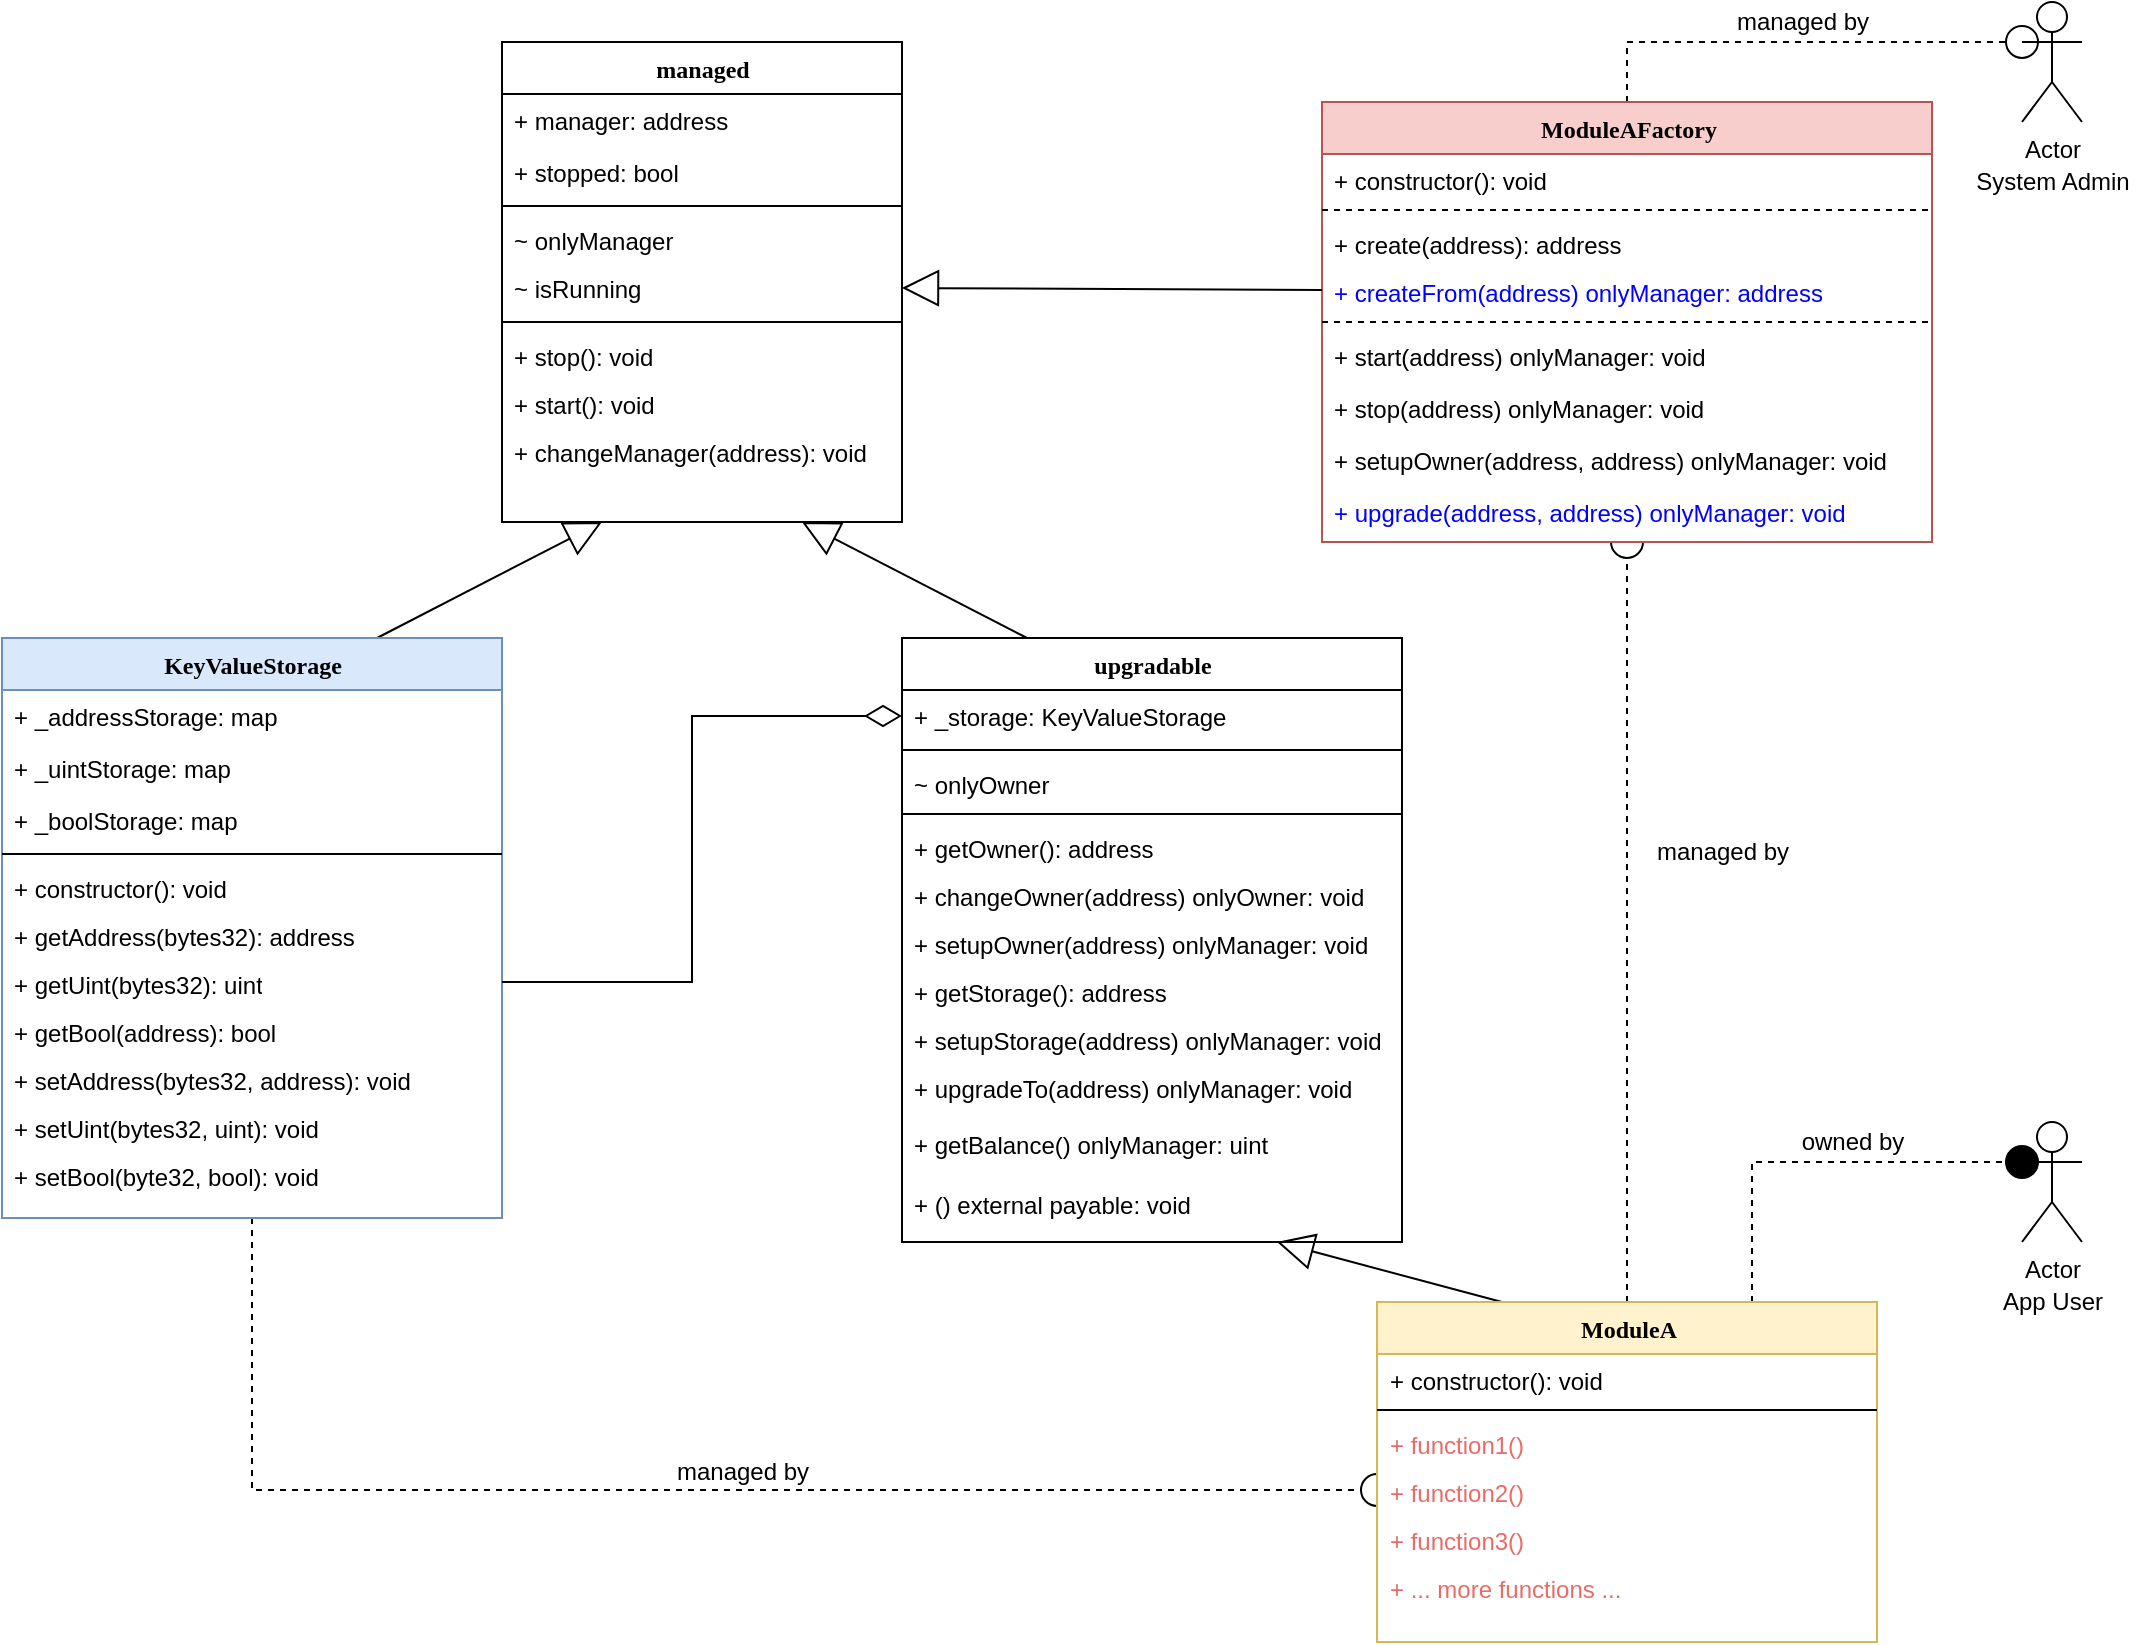 <mxfile version="12.8.2" type="device"><diagram name="Page-1" id="6133507b-19e7-1e82-6fc7-422aa6c4b21f"><mxGraphModel dx="818" dy="563" grid="1" gridSize="10" guides="1" tooltips="1" connect="1" arrows="1" fold="1" page="1" pageScale="1" pageWidth="1100" pageHeight="850" background="#ffffff" math="0" shadow="0"><root><mxCell id="0"/><mxCell id="1" parent="0"/><mxCell id="78961159f06e98e8-17" value="managed" style="swimlane;html=1;fontStyle=1;align=center;verticalAlign=top;childLayout=stackLayout;horizontal=1;startSize=26;horizontalStack=0;resizeParent=1;resizeLast=0;collapsible=1;marginBottom=0;swimlaneFillColor=#ffffff;rounded=0;shadow=0;comic=0;labelBackgroundColor=none;strokeWidth=1;fillColor=none;fontFamily=Verdana;fontSize=12" parent="1" vertex="1"><mxGeometry x="270" y="30" width="200" height="240" as="geometry"/></mxCell><mxCell id="78961159f06e98e8-23" value="+ manager: address" style="text;html=1;strokeColor=none;fillColor=none;align=left;verticalAlign=top;spacingLeft=4;spacingRight=4;whiteSpace=wrap;overflow=hidden;rotatable=0;points=[[0,0.5],[1,0.5]];portConstraint=eastwest;" parent="78961159f06e98e8-17" vertex="1"><mxGeometry y="26" width="200" height="26" as="geometry"/></mxCell><mxCell id="78961159f06e98e8-24" value="+ stopped: bool" style="text;html=1;strokeColor=none;fillColor=none;align=left;verticalAlign=top;spacingLeft=4;spacingRight=4;whiteSpace=wrap;overflow=hidden;rotatable=0;points=[[0,0.5],[1,0.5]];portConstraint=eastwest;" parent="78961159f06e98e8-17" vertex="1"><mxGeometry y="52" width="200" height="26" as="geometry"/></mxCell><mxCell id="78961159f06e98e8-19" value="" style="line;html=1;strokeWidth=1;fillColor=none;align=left;verticalAlign=middle;spacingTop=-1;spacingLeft=3;spacingRight=3;rotatable=0;labelPosition=right;points=[];portConstraint=eastwest;" parent="78961159f06e98e8-17" vertex="1"><mxGeometry y="78" width="200" height="8" as="geometry"/></mxCell><mxCell id="78961159f06e98e8-27" value="~ onlyManager" style="text;html=1;strokeColor=none;fillColor=none;align=left;verticalAlign=top;spacingLeft=4;spacingRight=4;whiteSpace=wrap;overflow=hidden;rotatable=0;points=[[0,0.5],[1,0.5]];portConstraint=eastwest;" parent="78961159f06e98e8-17" vertex="1"><mxGeometry y="86" width="200" height="24" as="geometry"/></mxCell><mxCell id="7qbNIuw2mng26a40mgWC-1" value="~ isRunning" style="text;html=1;strokeColor=none;fillColor=none;align=left;verticalAlign=top;spacingLeft=4;spacingRight=4;whiteSpace=wrap;overflow=hidden;rotatable=0;points=[[0,0.5],[1,0.5]];portConstraint=eastwest;" parent="78961159f06e98e8-17" vertex="1"><mxGeometry y="110" width="200" height="26" as="geometry"/></mxCell><mxCell id="7qbNIuw2mng26a40mgWC-2" value="" style="line;html=1;strokeWidth=1;fillColor=none;align=left;verticalAlign=middle;spacingTop=-1;spacingLeft=3;spacingRight=3;rotatable=0;labelPosition=right;points=[];portConstraint=eastwest;" parent="78961159f06e98e8-17" vertex="1"><mxGeometry y="136" width="200" height="8" as="geometry"/></mxCell><mxCell id="7qbNIuw2mng26a40mgWC-4" value="+ stop(): void" style="text;html=1;strokeColor=none;fillColor=none;align=left;verticalAlign=top;spacingLeft=4;spacingRight=4;whiteSpace=wrap;overflow=hidden;rotatable=0;points=[[0,0.5],[1,0.5]];portConstraint=eastwest;" parent="78961159f06e98e8-17" vertex="1"><mxGeometry y="144" width="200" height="24" as="geometry"/></mxCell><mxCell id="7qbNIuw2mng26a40mgWC-5" value="+ start(): void" style="text;html=1;strokeColor=none;fillColor=none;align=left;verticalAlign=top;spacingLeft=4;spacingRight=4;whiteSpace=wrap;overflow=hidden;rotatable=0;points=[[0,0.5],[1,0.5]];portConstraint=eastwest;" parent="78961159f06e98e8-17" vertex="1"><mxGeometry y="168" width="200" height="24" as="geometry"/></mxCell><mxCell id="7qbNIuw2mng26a40mgWC-6" value="+ changeManager(address): void" style="text;html=1;strokeColor=none;fillColor=none;align=left;verticalAlign=top;spacingLeft=4;spacingRight=4;whiteSpace=wrap;overflow=hidden;rotatable=0;points=[[0,0.5],[1,0.5]];portConstraint=eastwest;" parent="78961159f06e98e8-17" vertex="1"><mxGeometry y="192" width="200" height="24" as="geometry"/></mxCell><mxCell id="7qbNIuw2mng26a40mgWC-26" style="edgeStyle=none;rounded=0;orthogonalLoop=1;jettySize=auto;html=1;exitX=0.25;exitY=0;exitDx=0;exitDy=0;entryX=0.75;entryY=1;entryDx=0;entryDy=0;startSize=16;endArrow=block;endFill=0;endSize=16;" parent="1" source="7qbNIuw2mng26a40mgWC-7" target="78961159f06e98e8-17" edge="1"><mxGeometry relative="1" as="geometry"/></mxCell><mxCell id="7qbNIuw2mng26a40mgWC-7" value="upgradable" style="swimlane;html=1;fontStyle=1;align=center;verticalAlign=top;childLayout=stackLayout;horizontal=1;startSize=26;horizontalStack=0;resizeParent=1;resizeLast=0;collapsible=1;marginBottom=0;swimlaneFillColor=#ffffff;rounded=0;shadow=0;comic=0;labelBackgroundColor=none;strokeWidth=1;fillColor=none;fontFamily=Verdana;fontSize=12" parent="1" vertex="1"><mxGeometry x="470" y="328" width="250" height="302" as="geometry"/></mxCell><mxCell id="7qbNIuw2mng26a40mgWC-8" value="+ _storage: KeyValueStorage" style="text;html=1;strokeColor=none;fillColor=none;align=left;verticalAlign=top;spacingLeft=4;spacingRight=4;whiteSpace=wrap;overflow=hidden;rotatable=0;points=[[0,0.5],[1,0.5]];portConstraint=eastwest;" parent="7qbNIuw2mng26a40mgWC-7" vertex="1"><mxGeometry y="26" width="250" height="26" as="geometry"/></mxCell><mxCell id="7qbNIuw2mng26a40mgWC-10" value="" style="line;html=1;strokeWidth=1;fillColor=none;align=left;verticalAlign=middle;spacingTop=-1;spacingLeft=3;spacingRight=3;rotatable=0;labelPosition=right;points=[];portConstraint=eastwest;" parent="7qbNIuw2mng26a40mgWC-7" vertex="1"><mxGeometry y="52" width="250" height="8" as="geometry"/></mxCell><mxCell id="7qbNIuw2mng26a40mgWC-11" value="~ onlyOwner" style="text;html=1;strokeColor=none;fillColor=none;align=left;verticalAlign=top;spacingLeft=4;spacingRight=4;whiteSpace=wrap;overflow=hidden;rotatable=0;points=[[0,0.5],[1,0.5]];portConstraint=eastwest;" parent="7qbNIuw2mng26a40mgWC-7" vertex="1"><mxGeometry y="60" width="250" height="24" as="geometry"/></mxCell><mxCell id="7qbNIuw2mng26a40mgWC-13" value="" style="line;html=1;strokeWidth=1;fillColor=none;align=left;verticalAlign=middle;spacingTop=-1;spacingLeft=3;spacingRight=3;rotatable=0;labelPosition=right;points=[];portConstraint=eastwest;" parent="7qbNIuw2mng26a40mgWC-7" vertex="1"><mxGeometry y="84" width="250" height="8" as="geometry"/></mxCell><mxCell id="7qbNIuw2mng26a40mgWC-14" value="+ getOwner(): address" style="text;html=1;strokeColor=none;fillColor=none;align=left;verticalAlign=top;spacingLeft=4;spacingRight=4;whiteSpace=wrap;overflow=hidden;rotatable=0;points=[[0,0.5],[1,0.5]];portConstraint=eastwest;" parent="7qbNIuw2mng26a40mgWC-7" vertex="1"><mxGeometry y="92" width="250" height="24" as="geometry"/></mxCell><mxCell id="7qbNIuw2mng26a40mgWC-15" value="+ changeOwner(address) onlyOwner: void" style="text;html=1;strokeColor=none;fillColor=none;align=left;verticalAlign=top;spacingLeft=4;spacingRight=4;whiteSpace=wrap;overflow=hidden;rotatable=0;points=[[0,0.5],[1,0.5]];portConstraint=eastwest;" parent="7qbNIuw2mng26a40mgWC-7" vertex="1"><mxGeometry y="116" width="250" height="24" as="geometry"/></mxCell><mxCell id="7qbNIuw2mng26a40mgWC-16" value="+ setupOwner(address) onlyManager: void" style="text;html=1;strokeColor=none;fillColor=none;align=left;verticalAlign=top;spacingLeft=4;spacingRight=4;whiteSpace=wrap;overflow=hidden;rotatable=0;points=[[0,0.5],[1,0.5]];portConstraint=eastwest;" parent="7qbNIuw2mng26a40mgWC-7" vertex="1"><mxGeometry y="140" width="250" height="24" as="geometry"/></mxCell><mxCell id="7qbNIuw2mng26a40mgWC-53" value="+ getStorage(): address" style="text;html=1;strokeColor=none;fillColor=none;align=left;verticalAlign=top;spacingLeft=4;spacingRight=4;whiteSpace=wrap;overflow=hidden;rotatable=0;points=[[0,0.5],[1,0.5]];portConstraint=eastwest;" parent="7qbNIuw2mng26a40mgWC-7" vertex="1"><mxGeometry y="164" width="250" height="24" as="geometry"/></mxCell><mxCell id="7qbNIuw2mng26a40mgWC-90" value="+ setupStorage(address) onlyManager: void" style="text;html=1;strokeColor=none;fillColor=none;align=left;verticalAlign=top;spacingLeft=4;spacingRight=4;whiteSpace=wrap;overflow=hidden;rotatable=0;points=[[0,0.5],[1,0.5]];portConstraint=eastwest;" parent="7qbNIuw2mng26a40mgWC-7" vertex="1"><mxGeometry y="188" width="250" height="24" as="geometry"/></mxCell><mxCell id="7qbNIuw2mng26a40mgWC-54" value="+ upgradeTo(address) onlyManager: void" style="text;html=1;strokeColor=none;fillColor=none;align=left;verticalAlign=top;spacingLeft=4;spacingRight=4;whiteSpace=wrap;overflow=hidden;rotatable=0;points=[[0,0.5],[1,0.5]];portConstraint=eastwest;" parent="7qbNIuw2mng26a40mgWC-7" vertex="1"><mxGeometry y="212" width="250" height="28" as="geometry"/></mxCell><mxCell id="7qbNIuw2mng26a40mgWC-91" value="+ getBalance() onlyManager: uint" style="text;html=1;strokeColor=none;fillColor=none;align=left;verticalAlign=top;spacingLeft=4;spacingRight=4;whiteSpace=wrap;overflow=hidden;rotatable=0;points=[[0,0.5],[1,0.5]];portConstraint=eastwest;" parent="7qbNIuw2mng26a40mgWC-7" vertex="1"><mxGeometry y="240" width="250" height="30" as="geometry"/></mxCell><mxCell id="7qbNIuw2mng26a40mgWC-92" value="+ () external payable: void" style="text;html=1;strokeColor=none;fillColor=none;align=left;verticalAlign=top;spacingLeft=4;spacingRight=4;whiteSpace=wrap;overflow=hidden;rotatable=0;points=[[0,0.5],[1,0.5]];portConstraint=eastwest;" parent="7qbNIuw2mng26a40mgWC-7" vertex="1"><mxGeometry y="270" width="250" height="32" as="geometry"/></mxCell><mxCell id="7qbNIuw2mng26a40mgWC-25" style="rounded=0;orthogonalLoop=1;jettySize=auto;html=1;exitX=0.75;exitY=0;exitDx=0;exitDy=0;entryX=0.25;entryY=1;entryDx=0;entryDy=0;endArrow=block;endFill=0;endSize=16;startSize=16;" parent="1" source="7qbNIuw2mng26a40mgWC-17" target="78961159f06e98e8-17" edge="1"><mxGeometry relative="1" as="geometry"/></mxCell><mxCell id="7qbNIuw2mng26a40mgWC-67" style="edgeStyle=orthogonalEdgeStyle;rounded=0;orthogonalLoop=1;jettySize=auto;html=1;entryX=0;entryY=0.5;entryDx=0;entryDy=0;startArrow=none;startFill=0;startSize=16;endArrow=oval;endFill=0;endSize=16;fontColor=#EA6B66;exitX=0.5;exitY=1;exitDx=0;exitDy=0;dashed=1;" parent="1" source="7qbNIuw2mng26a40mgWC-17" target="7qbNIuw2mng26a40mgWC-39" edge="1"><mxGeometry relative="1" as="geometry"><mxPoint x="120" y="675" as="sourcePoint"/></mxGeometry></mxCell><mxCell id="7qbNIuw2mng26a40mgWC-17" value="KeyValueStorage" style="swimlane;html=1;fontStyle=1;align=center;verticalAlign=top;childLayout=stackLayout;horizontal=1;startSize=26;horizontalStack=0;resizeParent=1;resizeLast=0;collapsible=1;marginBottom=0;swimlaneFillColor=#ffffff;rounded=0;shadow=0;comic=0;labelBackgroundColor=none;strokeWidth=1;fillColor=#dae8fc;fontFamily=Verdana;fontSize=12;strokeColor=#6c8ebf;" parent="1" vertex="1"><mxGeometry x="20" y="328" width="250" height="290" as="geometry"/></mxCell><mxCell id="7qbNIuw2mng26a40mgWC-18" value="+ _addressStorage: map" style="text;html=1;strokeColor=none;fillColor=none;align=left;verticalAlign=top;spacingLeft=4;spacingRight=4;whiteSpace=wrap;overflow=hidden;rotatable=0;points=[[0,0.5],[1,0.5]];portConstraint=eastwest;" parent="7qbNIuw2mng26a40mgWC-17" vertex="1"><mxGeometry y="26" width="250" height="26" as="geometry"/></mxCell><mxCell id="7qbNIuw2mng26a40mgWC-27" value="+ _uintStorage: map" style="text;html=1;strokeColor=none;fillColor=none;align=left;verticalAlign=top;spacingLeft=4;spacingRight=4;whiteSpace=wrap;overflow=hidden;rotatable=0;points=[[0,0.5],[1,0.5]];portConstraint=eastwest;" parent="7qbNIuw2mng26a40mgWC-17" vertex="1"><mxGeometry y="52" width="250" height="26" as="geometry"/></mxCell><mxCell id="7qbNIuw2mng26a40mgWC-28" value="+ _boolStorage: map" style="text;html=1;strokeColor=none;fillColor=none;align=left;verticalAlign=top;spacingLeft=4;spacingRight=4;whiteSpace=wrap;overflow=hidden;rotatable=0;points=[[0,0.5],[1,0.5]];portConstraint=eastwest;" parent="7qbNIuw2mng26a40mgWC-17" vertex="1"><mxGeometry y="78" width="250" height="26" as="geometry"/></mxCell><mxCell id="7qbNIuw2mng26a40mgWC-19" value="" style="line;html=1;strokeWidth=1;fillColor=none;align=left;verticalAlign=middle;spacingTop=-1;spacingLeft=3;spacingRight=3;rotatable=0;labelPosition=right;points=[];portConstraint=eastwest;" parent="7qbNIuw2mng26a40mgWC-17" vertex="1"><mxGeometry y="104" width="250" height="8" as="geometry"/></mxCell><mxCell id="7qbNIuw2mng26a40mgWC-89" value="+ constructor(): void" style="text;html=1;strokeColor=none;fillColor=none;align=left;verticalAlign=top;spacingLeft=4;spacingRight=4;whiteSpace=wrap;overflow=hidden;rotatable=0;points=[[0,0.5],[1,0.5]];portConstraint=eastwest;" parent="7qbNIuw2mng26a40mgWC-17" vertex="1"><mxGeometry y="112" width="250" height="24" as="geometry"/></mxCell><mxCell id="7qbNIuw2mng26a40mgWC-22" value="+ getAddress(bytes32): address" style="text;html=1;strokeColor=none;fillColor=none;align=left;verticalAlign=top;spacingLeft=4;spacingRight=4;whiteSpace=wrap;overflow=hidden;rotatable=0;points=[[0,0.5],[1,0.5]];portConstraint=eastwest;" parent="7qbNIuw2mng26a40mgWC-17" vertex="1"><mxGeometry y="136" width="250" height="24" as="geometry"/></mxCell><mxCell id="7qbNIuw2mng26a40mgWC-23" value="+ getUint(bytes32): uint" style="text;html=1;strokeColor=none;fillColor=none;align=left;verticalAlign=top;spacingLeft=4;spacingRight=4;whiteSpace=wrap;overflow=hidden;rotatable=0;points=[[0,0.5],[1,0.5]];portConstraint=eastwest;" parent="7qbNIuw2mng26a40mgWC-17" vertex="1"><mxGeometry y="160" width="250" height="24" as="geometry"/></mxCell><mxCell id="7qbNIuw2mng26a40mgWC-24" value="+ getBool(address): bool" style="text;html=1;strokeColor=none;fillColor=none;align=left;verticalAlign=top;spacingLeft=4;spacingRight=4;whiteSpace=wrap;overflow=hidden;rotatable=0;points=[[0,0.5],[1,0.5]];portConstraint=eastwest;" parent="7qbNIuw2mng26a40mgWC-17" vertex="1"><mxGeometry y="184" width="250" height="24" as="geometry"/></mxCell><mxCell id="7qbNIuw2mng26a40mgWC-29" value="+ setAddress(bytes32, address): void" style="text;html=1;strokeColor=none;fillColor=none;align=left;verticalAlign=top;spacingLeft=4;spacingRight=4;whiteSpace=wrap;overflow=hidden;rotatable=0;points=[[0,0.5],[1,0.5]];portConstraint=eastwest;" parent="7qbNIuw2mng26a40mgWC-17" vertex="1"><mxGeometry y="208" width="250" height="24" as="geometry"/></mxCell><mxCell id="7qbNIuw2mng26a40mgWC-30" value="+ setUint(bytes32, uint): void" style="text;html=1;strokeColor=none;fillColor=none;align=left;verticalAlign=top;spacingLeft=4;spacingRight=4;whiteSpace=wrap;overflow=hidden;rotatable=0;points=[[0,0.5],[1,0.5]];portConstraint=eastwest;" parent="7qbNIuw2mng26a40mgWC-17" vertex="1"><mxGeometry y="232" width="250" height="24" as="geometry"/></mxCell><mxCell id="7qbNIuw2mng26a40mgWC-31" value="+ setBool(byte32, bool): void" style="text;html=1;strokeColor=none;fillColor=none;align=left;verticalAlign=top;spacingLeft=4;spacingRight=4;whiteSpace=wrap;overflow=hidden;rotatable=0;points=[[0,0.5],[1,0.5]];portConstraint=eastwest;" parent="7qbNIuw2mng26a40mgWC-17" vertex="1"><mxGeometry y="256" width="250" height="28" as="geometry"/></mxCell><mxCell id="7qbNIuw2mng26a40mgWC-32" style="edgeStyle=orthogonalEdgeStyle;rounded=0;orthogonalLoop=1;jettySize=auto;html=1;exitX=0;exitY=0.5;exitDx=0;exitDy=0;entryX=1;entryY=0.5;entryDx=0;entryDy=0;startSize=16;endArrow=none;endFill=0;endSize=16;startArrow=diamondThin;startFill=0;" parent="1" source="7qbNIuw2mng26a40mgWC-8" target="7qbNIuw2mng26a40mgWC-23" edge="1"><mxGeometry relative="1" as="geometry"/></mxCell><mxCell id="7qbNIuw2mng26a40mgWC-41" style="rounded=0;orthogonalLoop=1;jettySize=auto;html=1;exitX=0.25;exitY=0;exitDx=0;exitDy=0;entryX=0.75;entryY=1;entryDx=0;entryDy=0;startSize=16;endArrow=block;endFill=0;endSize=16;" parent="1" source="7qbNIuw2mng26a40mgWC-33" target="7qbNIuw2mng26a40mgWC-7" edge="1"><mxGeometry relative="1" as="geometry"/></mxCell><mxCell id="7qbNIuw2mng26a40mgWC-68" style="edgeStyle=orthogonalEdgeStyle;rounded=0;orthogonalLoop=1;jettySize=auto;html=1;exitX=0.5;exitY=0;exitDx=0;exitDy=0;entryX=0.5;entryY=1;entryDx=0;entryDy=0;dashed=1;startArrow=none;startFill=0;startSize=16;endArrow=oval;endFill=0;endSize=16;fontColor=#EA6B66;" parent="1" source="7qbNIuw2mng26a40mgWC-33" target="7qbNIuw2mng26a40mgWC-43" edge="1"><mxGeometry relative="1" as="geometry"/></mxCell><mxCell id="7qbNIuw2mng26a40mgWC-78" style="edgeStyle=orthogonalEdgeStyle;rounded=0;orthogonalLoop=1;jettySize=auto;html=1;exitX=0.75;exitY=0;exitDx=0;exitDy=0;entryX=0;entryY=0.333;entryDx=0;entryDy=0;entryPerimeter=0;dashed=1;startArrow=none;startFill=0;startSize=16;endArrow=oval;endFill=1;endSize=16;fontColor=#000000;" parent="1" source="7qbNIuw2mng26a40mgWC-33" target="7qbNIuw2mng26a40mgWC-77" edge="1"><mxGeometry relative="1" as="geometry"/></mxCell><mxCell id="7qbNIuw2mng26a40mgWC-33" value="ModuleA" style="swimlane;html=1;fontStyle=1;align=center;verticalAlign=top;childLayout=stackLayout;horizontal=1;startSize=26;horizontalStack=0;resizeParent=1;resizeLast=0;collapsible=1;marginBottom=0;swimlaneFillColor=#ffffff;rounded=0;shadow=0;comic=0;labelBackgroundColor=none;strokeWidth=1;fillColor=#fff2cc;fontFamily=Verdana;fontSize=12;strokeColor=#d6b656;" parent="1" vertex="1"><mxGeometry x="707.5" y="660" width="250" height="170" as="geometry"/></mxCell><mxCell id="7qbNIuw2mng26a40mgWC-36" value="+ constructor(): void" style="text;html=1;strokeColor=none;fillColor=none;align=left;verticalAlign=top;spacingLeft=4;spacingRight=4;whiteSpace=wrap;overflow=hidden;rotatable=0;points=[[0,0.5],[1,0.5]];portConstraint=eastwest;" parent="7qbNIuw2mng26a40mgWC-33" vertex="1"><mxGeometry y="26" width="250" height="24" as="geometry"/></mxCell><mxCell id="7qbNIuw2mng26a40mgWC-37" value="" style="line;html=1;strokeWidth=1;fillColor=none;align=left;verticalAlign=middle;spacingTop=-1;spacingLeft=3;spacingRight=3;rotatable=0;labelPosition=right;points=[];portConstraint=eastwest;" parent="7qbNIuw2mng26a40mgWC-33" vertex="1"><mxGeometry y="50" width="250" height="8" as="geometry"/></mxCell><mxCell id="7qbNIuw2mng26a40mgWC-38" value="+ function1()" style="text;html=1;strokeColor=none;fillColor=none;align=left;verticalAlign=top;spacingLeft=4;spacingRight=4;whiteSpace=wrap;overflow=hidden;rotatable=0;points=[[0,0.5],[1,0.5]];portConstraint=eastwest;fontColor=#EA6B66;" parent="7qbNIuw2mng26a40mgWC-33" vertex="1"><mxGeometry y="58" width="250" height="24" as="geometry"/></mxCell><mxCell id="7qbNIuw2mng26a40mgWC-39" value="+ function2()" style="text;html=1;strokeColor=none;fillColor=none;align=left;verticalAlign=top;spacingLeft=4;spacingRight=4;whiteSpace=wrap;overflow=hidden;rotatable=0;points=[[0,0.5],[1,0.5]];portConstraint=eastwest;fontColor=#EA6B66;" parent="7qbNIuw2mng26a40mgWC-33" vertex="1"><mxGeometry y="82" width="250" height="24" as="geometry"/></mxCell><mxCell id="7qbNIuw2mng26a40mgWC-40" value="+ function3()" style="text;html=1;strokeColor=none;fillColor=none;align=left;verticalAlign=top;spacingLeft=4;spacingRight=4;whiteSpace=wrap;overflow=hidden;rotatable=0;points=[[0,0.5],[1,0.5]];portConstraint=eastwest;fontColor=#EA6B66;" parent="7qbNIuw2mng26a40mgWC-33" vertex="1"><mxGeometry y="106" width="250" height="24" as="geometry"/></mxCell><mxCell id="7qbNIuw2mng26a40mgWC-42" value="+ ... more functions ..." style="text;html=1;strokeColor=none;fillColor=none;align=left;verticalAlign=top;spacingLeft=4;spacingRight=4;whiteSpace=wrap;overflow=hidden;rotatable=0;points=[[0,0.5],[1,0.5]];portConstraint=eastwest;fontColor=#EA6B66;" parent="7qbNIuw2mng26a40mgWC-33" vertex="1"><mxGeometry y="130" width="250" height="24" as="geometry"/></mxCell><mxCell id="7qbNIuw2mng26a40mgWC-73" style="edgeStyle=orthogonalEdgeStyle;rounded=0;orthogonalLoop=1;jettySize=auto;html=1;exitX=0.5;exitY=0;exitDx=0;exitDy=0;entryX=0;entryY=0.333;entryDx=0;entryDy=0;entryPerimeter=0;dashed=1;startArrow=none;startFill=0;startSize=16;endArrow=oval;endFill=0;endSize=16;fontColor=#000000;" parent="1" source="7qbNIuw2mng26a40mgWC-43" target="7qbNIuw2mng26a40mgWC-71" edge="1"><mxGeometry relative="1" as="geometry"/></mxCell><mxCell id="7qbNIuw2mng26a40mgWC-43" value="ModuleAFactory&lt;br&gt;" style="swimlane;html=1;fontStyle=1;align=center;verticalAlign=top;childLayout=stackLayout;horizontal=1;startSize=26;horizontalStack=0;resizeParent=1;resizeLast=0;collapsible=1;marginBottom=0;swimlaneFillColor=#ffffff;rounded=0;shadow=0;comic=0;labelBackgroundColor=none;strokeWidth=1;fillColor=#f8cecc;fontFamily=Verdana;fontSize=12;strokeColor=#b85450;" parent="1" vertex="1"><mxGeometry x="680" y="60" width="305" height="220" as="geometry"/></mxCell><mxCell id="7qbNIuw2mng26a40mgWC-82" value="+ constructor(): void" style="text;html=1;strokeColor=none;fillColor=none;align=left;verticalAlign=top;spacingLeft=4;spacingRight=4;whiteSpace=wrap;overflow=hidden;rotatable=0;points=[[0,0.5],[1,0.5]];portConstraint=eastwest;" parent="7qbNIuw2mng26a40mgWC-43" vertex="1"><mxGeometry y="26" width="305" height="24" as="geometry"/></mxCell><mxCell id="7qbNIuw2mng26a40mgWC-83" value="" style="line;html=1;strokeWidth=1;fillColor=none;align=left;verticalAlign=middle;spacingTop=-1;spacingLeft=3;spacingRight=3;rotatable=0;labelPosition=right;points=[];portConstraint=eastwest;dashed=1;" parent="7qbNIuw2mng26a40mgWC-43" vertex="1"><mxGeometry y="50" width="305" height="8" as="geometry"/></mxCell><mxCell id="7qbNIuw2mng26a40mgWC-46" value="+ create(address): address" style="text;html=1;strokeColor=none;fillColor=none;align=left;verticalAlign=top;spacingLeft=4;spacingRight=4;whiteSpace=wrap;overflow=hidden;rotatable=0;points=[[0,0.5],[1,0.5]];portConstraint=eastwest;" parent="7qbNIuw2mng26a40mgWC-43" vertex="1"><mxGeometry y="58" width="305" height="24" as="geometry"/></mxCell><mxCell id="7qbNIuw2mng26a40mgWC-47" value="+ createFrom(address) onlyManager: address" style="text;html=1;strokeColor=none;fillColor=none;align=left;verticalAlign=top;spacingLeft=4;spacingRight=4;whiteSpace=wrap;overflow=hidden;rotatable=0;points=[[0,0.5],[1,0.5]];portConstraint=eastwest;fontColor=#0000FF;" parent="7qbNIuw2mng26a40mgWC-43" vertex="1"><mxGeometry y="82" width="305" height="24" as="geometry"/></mxCell><mxCell id="7qbNIuw2mng26a40mgWC-84" value="" style="line;html=1;strokeWidth=1;fillColor=none;align=left;verticalAlign=middle;spacingTop=-1;spacingLeft=3;spacingRight=3;rotatable=0;labelPosition=right;points=[];portConstraint=eastwest;dashed=1;" parent="7qbNIuw2mng26a40mgWC-43" vertex="1"><mxGeometry y="106" width="305" height="8" as="geometry"/></mxCell><mxCell id="7qbNIuw2mng26a40mgWC-85" value="+ start(address) onlyManager: void" style="text;html=1;strokeColor=none;fillColor=none;align=left;verticalAlign=top;spacingLeft=4;spacingRight=4;whiteSpace=wrap;overflow=hidden;rotatable=0;points=[[0,0.5],[1,0.5]];portConstraint=eastwest;" parent="7qbNIuw2mng26a40mgWC-43" vertex="1"><mxGeometry y="114" width="305" height="26" as="geometry"/></mxCell><mxCell id="7qbNIuw2mng26a40mgWC-86" value="+ stop(address) onlyManager: void" style="text;html=1;strokeColor=none;fillColor=none;align=left;verticalAlign=top;spacingLeft=4;spacingRight=4;whiteSpace=wrap;overflow=hidden;rotatable=0;points=[[0,0.5],[1,0.5]];portConstraint=eastwest;" parent="7qbNIuw2mng26a40mgWC-43" vertex="1"><mxGeometry y="140" width="305" height="26" as="geometry"/></mxCell><mxCell id="7qbNIuw2mng26a40mgWC-87" value="+ setupOwner(address, address) onlyManager: void" style="text;html=1;strokeColor=none;fillColor=none;align=left;verticalAlign=top;spacingLeft=4;spacingRight=4;whiteSpace=wrap;overflow=hidden;rotatable=0;points=[[0,0.5],[1,0.5]];portConstraint=eastwest;" parent="7qbNIuw2mng26a40mgWC-43" vertex="1"><mxGeometry y="166" width="305" height="26" as="geometry"/></mxCell><mxCell id="7qbNIuw2mng26a40mgWC-88" value="+ upgrade(address, address) onlyManager: void" style="text;html=1;strokeColor=none;fillColor=none;align=left;verticalAlign=top;spacingLeft=4;spacingRight=4;whiteSpace=wrap;overflow=hidden;rotatable=0;points=[[0,0.5],[1,0.5]];portConstraint=eastwest;fontColor=#0000FF;" parent="7qbNIuw2mng26a40mgWC-43" vertex="1"><mxGeometry y="192" width="305" height="26" as="geometry"/></mxCell><mxCell id="7qbNIuw2mng26a40mgWC-50" style="edgeStyle=none;rounded=0;orthogonalLoop=1;jettySize=auto;html=1;entryX=1;entryY=0.5;entryDx=0;entryDy=0;startSize=16;endArrow=block;endFill=0;endSize=16;exitX=0;exitY=0.5;exitDx=0;exitDy=0;" parent="1" source="7qbNIuw2mng26a40mgWC-47" target="7qbNIuw2mng26a40mgWC-1" edge="1"><mxGeometry relative="1" as="geometry"><mxPoint x="660" y="150" as="sourcePoint"/></mxGeometry></mxCell><mxCell id="7qbNIuw2mng26a40mgWC-69" value="managed by" style="text;html=1;align=center;verticalAlign=middle;resizable=0;points=[];autosize=1;fontColor=#000000;" parent="1" vertex="1"><mxGeometry x="350" y="735" width="80" height="20" as="geometry"/></mxCell><mxCell id="7qbNIuw2mng26a40mgWC-70" value="managed by" style="text;html=1;align=center;verticalAlign=middle;resizable=0;points=[];autosize=1;fontColor=#000000;" parent="1" vertex="1"><mxGeometry x="840" y="425" width="80" height="20" as="geometry"/></mxCell><mxCell id="7qbNIuw2mng26a40mgWC-71" value="Actor" style="shape=umlActor;verticalLabelPosition=bottom;labelBackgroundColor=#ffffff;verticalAlign=top;html=1;outlineConnect=0;fontColor=#000000;" parent="1" vertex="1"><mxGeometry x="1030" y="10" width="30" height="60" as="geometry"/></mxCell><mxCell id="7qbNIuw2mng26a40mgWC-74" value="managed by" style="text;html=1;align=center;verticalAlign=middle;resizable=0;points=[];autosize=1;fontColor=#000000;" parent="1" vertex="1"><mxGeometry x="880" y="10" width="80" height="20" as="geometry"/></mxCell><mxCell id="7qbNIuw2mng26a40mgWC-77" value="Actor" style="shape=umlActor;verticalLabelPosition=bottom;labelBackgroundColor=#ffffff;verticalAlign=top;html=1;outlineConnect=0;fontColor=#000000;" parent="1" vertex="1"><mxGeometry x="1030" y="570" width="30" height="60" as="geometry"/></mxCell><mxCell id="7qbNIuw2mng26a40mgWC-79" value="owned by" style="text;html=1;align=center;verticalAlign=middle;resizable=0;points=[];autosize=1;fontColor=#000000;" parent="1" vertex="1"><mxGeometry x="910" y="570" width="70" height="20" as="geometry"/></mxCell><mxCell id="7qbNIuw2mng26a40mgWC-80" value="System Admin" style="text;html=1;align=center;verticalAlign=middle;resizable=0;points=[];autosize=1;fontColor=#000000;" parent="1" vertex="1"><mxGeometry x="1000" y="90" width="90" height="20" as="geometry"/></mxCell><mxCell id="7qbNIuw2mng26a40mgWC-81" value="App User" style="text;html=1;align=center;verticalAlign=middle;resizable=0;points=[];autosize=1;fontColor=#000000;" parent="1" vertex="1"><mxGeometry x="1010" y="650" width="70" height="20" as="geometry"/></mxCell></root></mxGraphModel></diagram></mxfile>